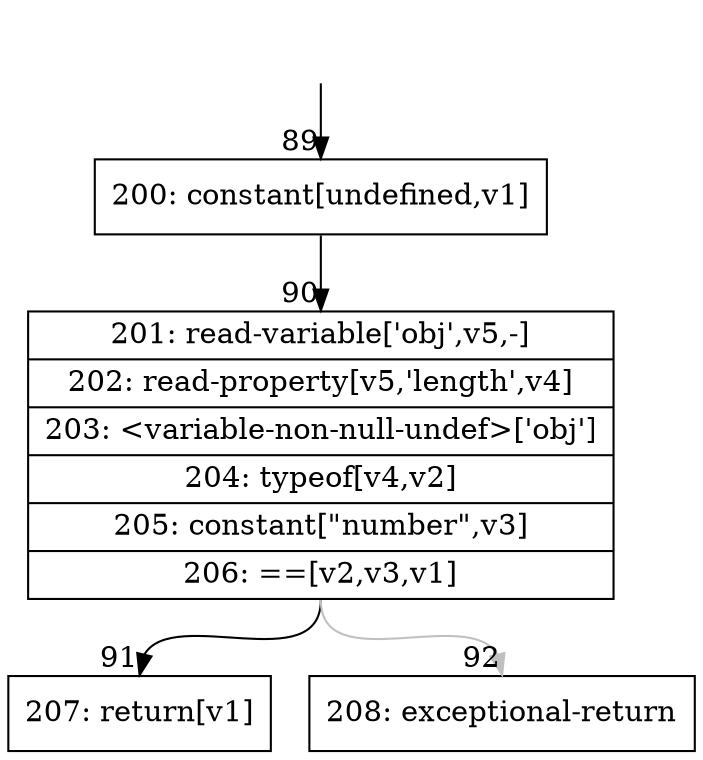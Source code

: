 digraph {
rankdir="TD"
BB_entry10[shape=none,label=""];
BB_entry10 -> BB89 [tailport=s, headport=n, headlabel="    89"]
BB89 [shape=record label="{200: constant[undefined,v1]}" ] 
BB89 -> BB90 [tailport=s, headport=n, headlabel="      90"]
BB90 [shape=record label="{201: read-variable['obj',v5,-]|202: read-property[v5,'length',v4]|203: \<variable-non-null-undef\>['obj']|204: typeof[v4,v2]|205: constant[\"number\",v3]|206: ==[v2,v3,v1]}" ] 
BB90 -> BB91 [tailport=s, headport=n, headlabel="      91"]
BB90 -> BB92 [tailport=s, headport=n, color=gray, headlabel="      92"]
BB91 [shape=record label="{207: return[v1]}" ] 
BB92 [shape=record label="{208: exceptional-return}" ] 
//#$~ 75
}

